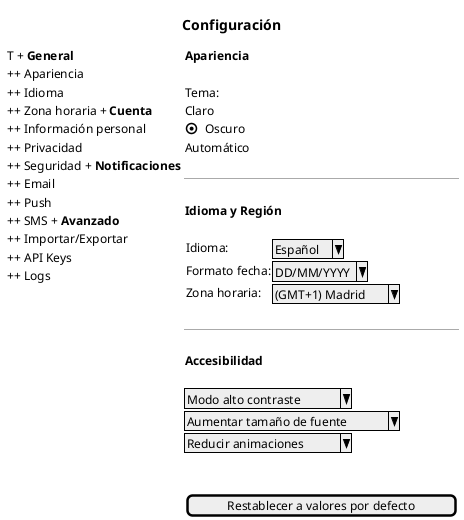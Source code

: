 @startsalt
title Configuración

{
{T + <b>General</b>
++ Apariencia
++ Idioma
++ Zona horaria + <b>Cuenta</b>
++ Información personal
++ Privacidad
++ Seguridad + <b>Notificaciones</b>
++ Email
++ Push
++ SMS + <b>Avanzado</b>
++ Importar/Exportar
++ API Keys
++ Logs
} | {
<b>Apariencia</b>
.
Tema:
Claro
(X)Oscuro
Automático
.

---

.
<b>Idioma y Región</b>
.
{
Idioma: | ^Español^
Formato fecha: | ^DD/MM/YYYY^
Zona horaria: | ^(GMT+1) Madrid^
}
.

---

.
<b>Accesibilidad</b>
.
^Modo alto contraste^
^Aumentar tamaño de fuente^
^Reducir animaciones^
.
.
[Restablecer a valores por defecto]
}
}
@endsalt